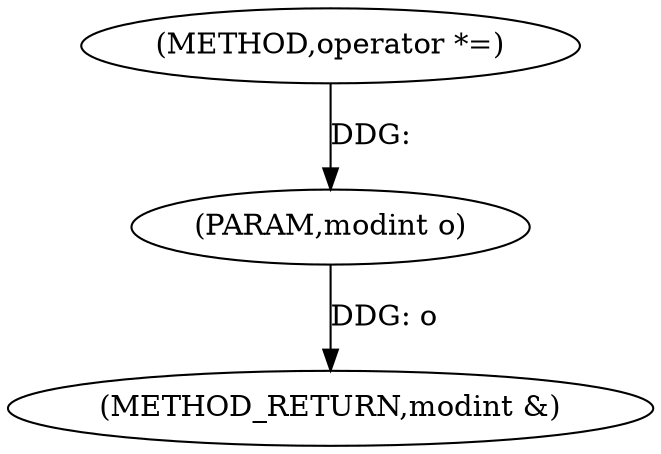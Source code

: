 digraph "operator *=" {  
"1000281" [label = "(METHOD,operator *=)" ]
"1000286" [label = "(METHOD_RETURN,modint &)" ]
"1000282" [label = "(PARAM,modint o)" ]
  "1000282" -> "1000286"  [ label = "DDG: o"] 
  "1000281" -> "1000282"  [ label = "DDG: "] 
}
